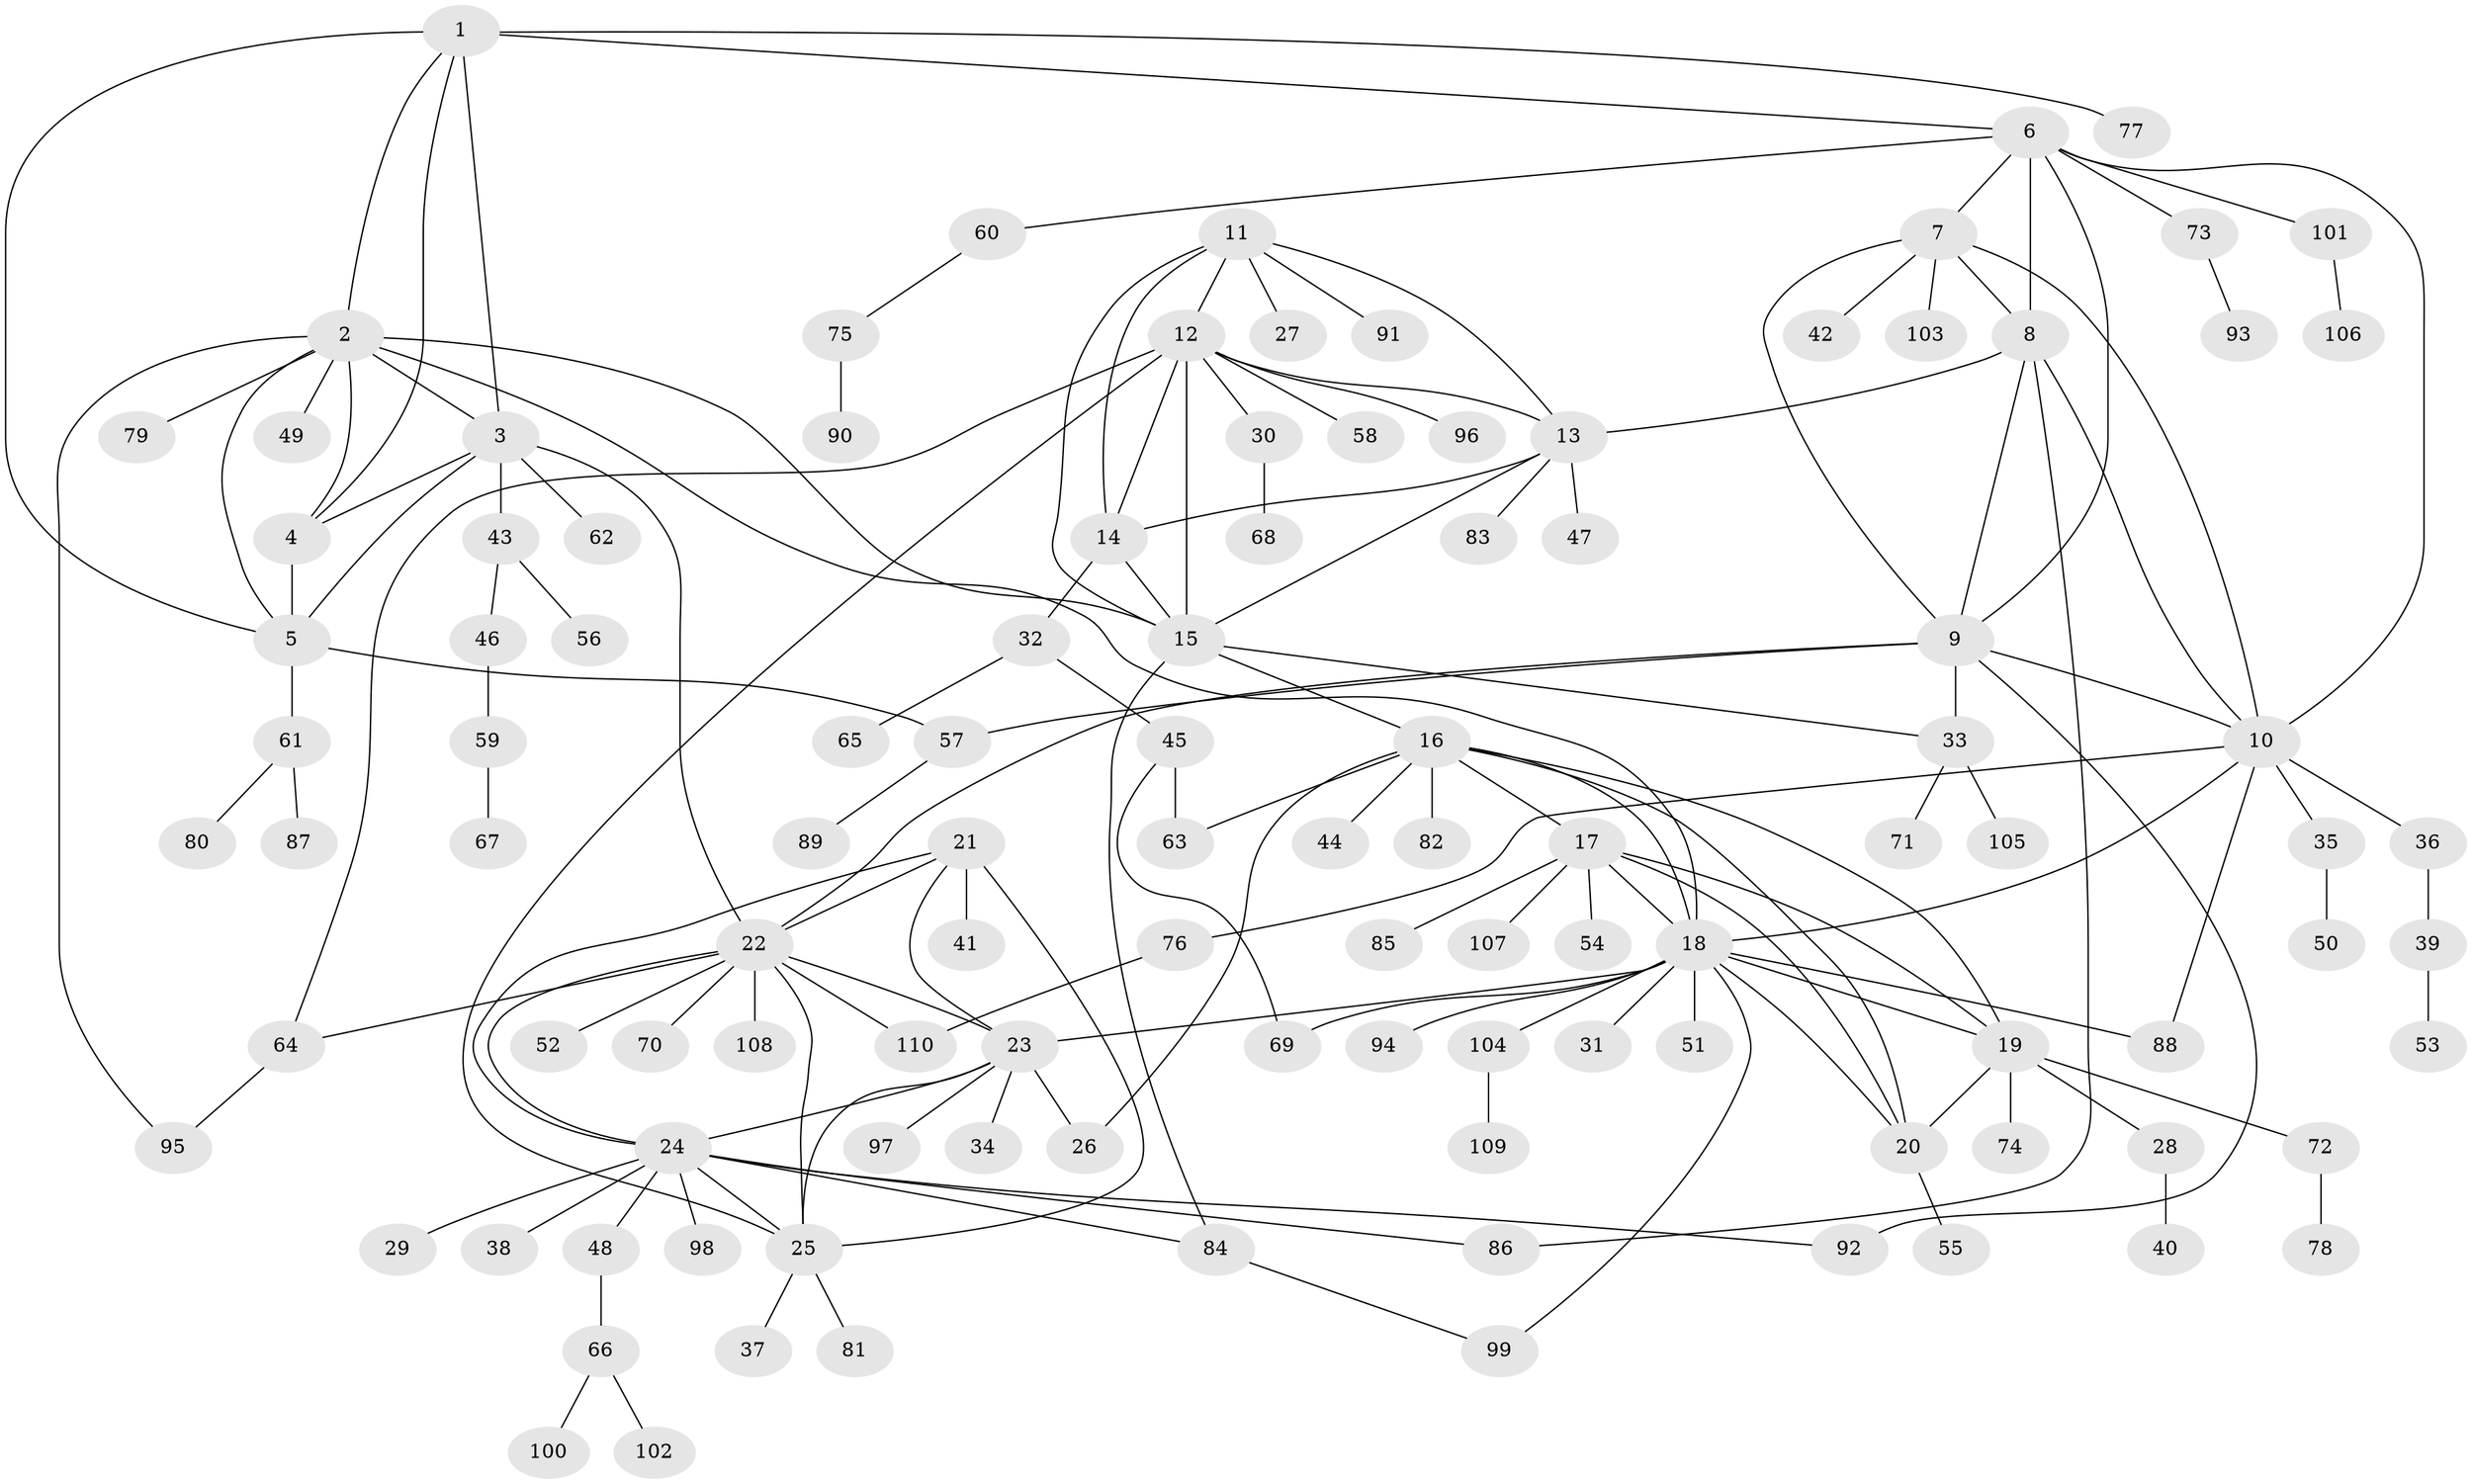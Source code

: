// Generated by graph-tools (version 1.1) at 2025/50/03/09/25 03:50:29]
// undirected, 110 vertices, 158 edges
graph export_dot {
graph [start="1"]
  node [color=gray90,style=filled];
  1;
  2;
  3;
  4;
  5;
  6;
  7;
  8;
  9;
  10;
  11;
  12;
  13;
  14;
  15;
  16;
  17;
  18;
  19;
  20;
  21;
  22;
  23;
  24;
  25;
  26;
  27;
  28;
  29;
  30;
  31;
  32;
  33;
  34;
  35;
  36;
  37;
  38;
  39;
  40;
  41;
  42;
  43;
  44;
  45;
  46;
  47;
  48;
  49;
  50;
  51;
  52;
  53;
  54;
  55;
  56;
  57;
  58;
  59;
  60;
  61;
  62;
  63;
  64;
  65;
  66;
  67;
  68;
  69;
  70;
  71;
  72;
  73;
  74;
  75;
  76;
  77;
  78;
  79;
  80;
  81;
  82;
  83;
  84;
  85;
  86;
  87;
  88;
  89;
  90;
  91;
  92;
  93;
  94;
  95;
  96;
  97;
  98;
  99;
  100;
  101;
  102;
  103;
  104;
  105;
  106;
  107;
  108;
  109;
  110;
  1 -- 2;
  1 -- 3;
  1 -- 4;
  1 -- 5;
  1 -- 6;
  1 -- 77;
  2 -- 3;
  2 -- 4;
  2 -- 5;
  2 -- 15;
  2 -- 18;
  2 -- 49;
  2 -- 79;
  2 -- 95;
  3 -- 4;
  3 -- 5;
  3 -- 22;
  3 -- 43;
  3 -- 62;
  4 -- 5;
  5 -- 57;
  5 -- 61;
  6 -- 7;
  6 -- 8;
  6 -- 9;
  6 -- 10;
  6 -- 60;
  6 -- 73;
  6 -- 101;
  7 -- 8;
  7 -- 9;
  7 -- 10;
  7 -- 42;
  7 -- 103;
  8 -- 9;
  8 -- 10;
  8 -- 13;
  8 -- 86;
  9 -- 10;
  9 -- 22;
  9 -- 33;
  9 -- 57;
  9 -- 92;
  10 -- 18;
  10 -- 35;
  10 -- 36;
  10 -- 76;
  10 -- 88;
  11 -- 12;
  11 -- 13;
  11 -- 14;
  11 -- 15;
  11 -- 27;
  11 -- 91;
  12 -- 13;
  12 -- 14;
  12 -- 15;
  12 -- 25;
  12 -- 30;
  12 -- 58;
  12 -- 64;
  12 -- 96;
  13 -- 14;
  13 -- 15;
  13 -- 47;
  13 -- 83;
  14 -- 15;
  14 -- 32;
  15 -- 16;
  15 -- 33;
  15 -- 84;
  16 -- 17;
  16 -- 18;
  16 -- 19;
  16 -- 20;
  16 -- 26;
  16 -- 44;
  16 -- 63;
  16 -- 82;
  17 -- 18;
  17 -- 19;
  17 -- 20;
  17 -- 54;
  17 -- 85;
  17 -- 107;
  18 -- 19;
  18 -- 20;
  18 -- 23;
  18 -- 31;
  18 -- 51;
  18 -- 69;
  18 -- 88;
  18 -- 94;
  18 -- 99;
  18 -- 104;
  19 -- 20;
  19 -- 28;
  19 -- 72;
  19 -- 74;
  20 -- 55;
  21 -- 22;
  21 -- 23;
  21 -- 24;
  21 -- 25;
  21 -- 41;
  22 -- 23;
  22 -- 24;
  22 -- 25;
  22 -- 52;
  22 -- 64;
  22 -- 70;
  22 -- 108;
  22 -- 110;
  23 -- 24;
  23 -- 25;
  23 -- 26;
  23 -- 34;
  23 -- 97;
  24 -- 25;
  24 -- 29;
  24 -- 38;
  24 -- 48;
  24 -- 84;
  24 -- 86;
  24 -- 92;
  24 -- 98;
  25 -- 37;
  25 -- 81;
  28 -- 40;
  30 -- 68;
  32 -- 45;
  32 -- 65;
  33 -- 71;
  33 -- 105;
  35 -- 50;
  36 -- 39;
  39 -- 53;
  43 -- 46;
  43 -- 56;
  45 -- 63;
  45 -- 69;
  46 -- 59;
  48 -- 66;
  57 -- 89;
  59 -- 67;
  60 -- 75;
  61 -- 80;
  61 -- 87;
  64 -- 95;
  66 -- 100;
  66 -- 102;
  72 -- 78;
  73 -- 93;
  75 -- 90;
  76 -- 110;
  84 -- 99;
  101 -- 106;
  104 -- 109;
}
